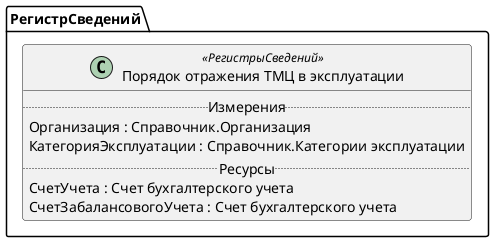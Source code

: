 ﻿@startuml ПорядокОтраженияТМЦВЭксплуатации
'!include templates.wsd
'..\include templates.wsd
class РегистрСведений.ПорядокОтраженияТМЦВЭксплуатации as "Порядок отражения ТМЦ в эксплуатации" <<РегистрыСведений>>
{
..Измерения..
Организация : Справочник.Организация
КатегорияЭксплуатации : Справочник.Категории эксплуатации
..Ресурсы..
СчетУчета : Счет бухгалтерского учета
СчетЗабалансовогоУчета : Счет бухгалтерского учета
}
@enduml
